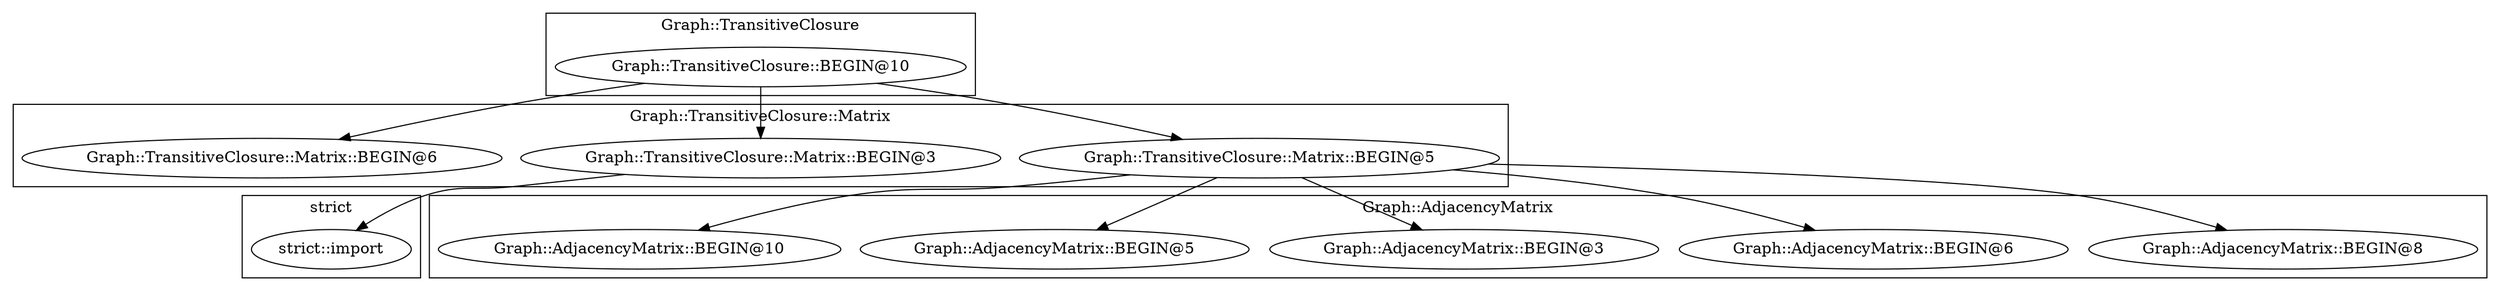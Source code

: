 digraph {
graph [overlap=false]
subgraph cluster_Graph_TransitiveClosure_Matrix {
	label="Graph::TransitiveClosure::Matrix";
	"Graph::TransitiveClosure::Matrix::BEGIN@3";
	"Graph::TransitiveClosure::Matrix::BEGIN@5";
	"Graph::TransitiveClosure::Matrix::BEGIN@6";
}
subgraph cluster_Graph_TransitiveClosure {
	label="Graph::TransitiveClosure";
	"Graph::TransitiveClosure::BEGIN@10";
}
subgraph cluster_Graph_AdjacencyMatrix {
	label="Graph::AdjacencyMatrix";
	"Graph::AdjacencyMatrix::BEGIN@8";
	"Graph::AdjacencyMatrix::BEGIN@6";
	"Graph::AdjacencyMatrix::BEGIN@3";
	"Graph::AdjacencyMatrix::BEGIN@5";
	"Graph::AdjacencyMatrix::BEGIN@10";
}
subgraph cluster_strict {
	label="strict";
	"strict::import";
}
"Graph::TransitiveClosure::BEGIN@10" -> "Graph::TransitiveClosure::Matrix::BEGIN@3";
"Graph::TransitiveClosure::Matrix::BEGIN@5" -> "Graph::AdjacencyMatrix::BEGIN@10";
"Graph::TransitiveClosure::BEGIN@10" -> "Graph::TransitiveClosure::Matrix::BEGIN@5";
"Graph::TransitiveClosure::Matrix::BEGIN@5" -> "Graph::AdjacencyMatrix::BEGIN@8";
"Graph::TransitiveClosure::Matrix::BEGIN@3" -> "strict::import";
"Graph::TransitiveClosure::Matrix::BEGIN@5" -> "Graph::AdjacencyMatrix::BEGIN@6";
"Graph::TransitiveClosure::Matrix::BEGIN@5" -> "Graph::AdjacencyMatrix::BEGIN@5";
"Graph::TransitiveClosure::Matrix::BEGIN@5" -> "Graph::AdjacencyMatrix::BEGIN@3";
"Graph::TransitiveClosure::BEGIN@10" -> "Graph::TransitiveClosure::Matrix::BEGIN@6";
}

